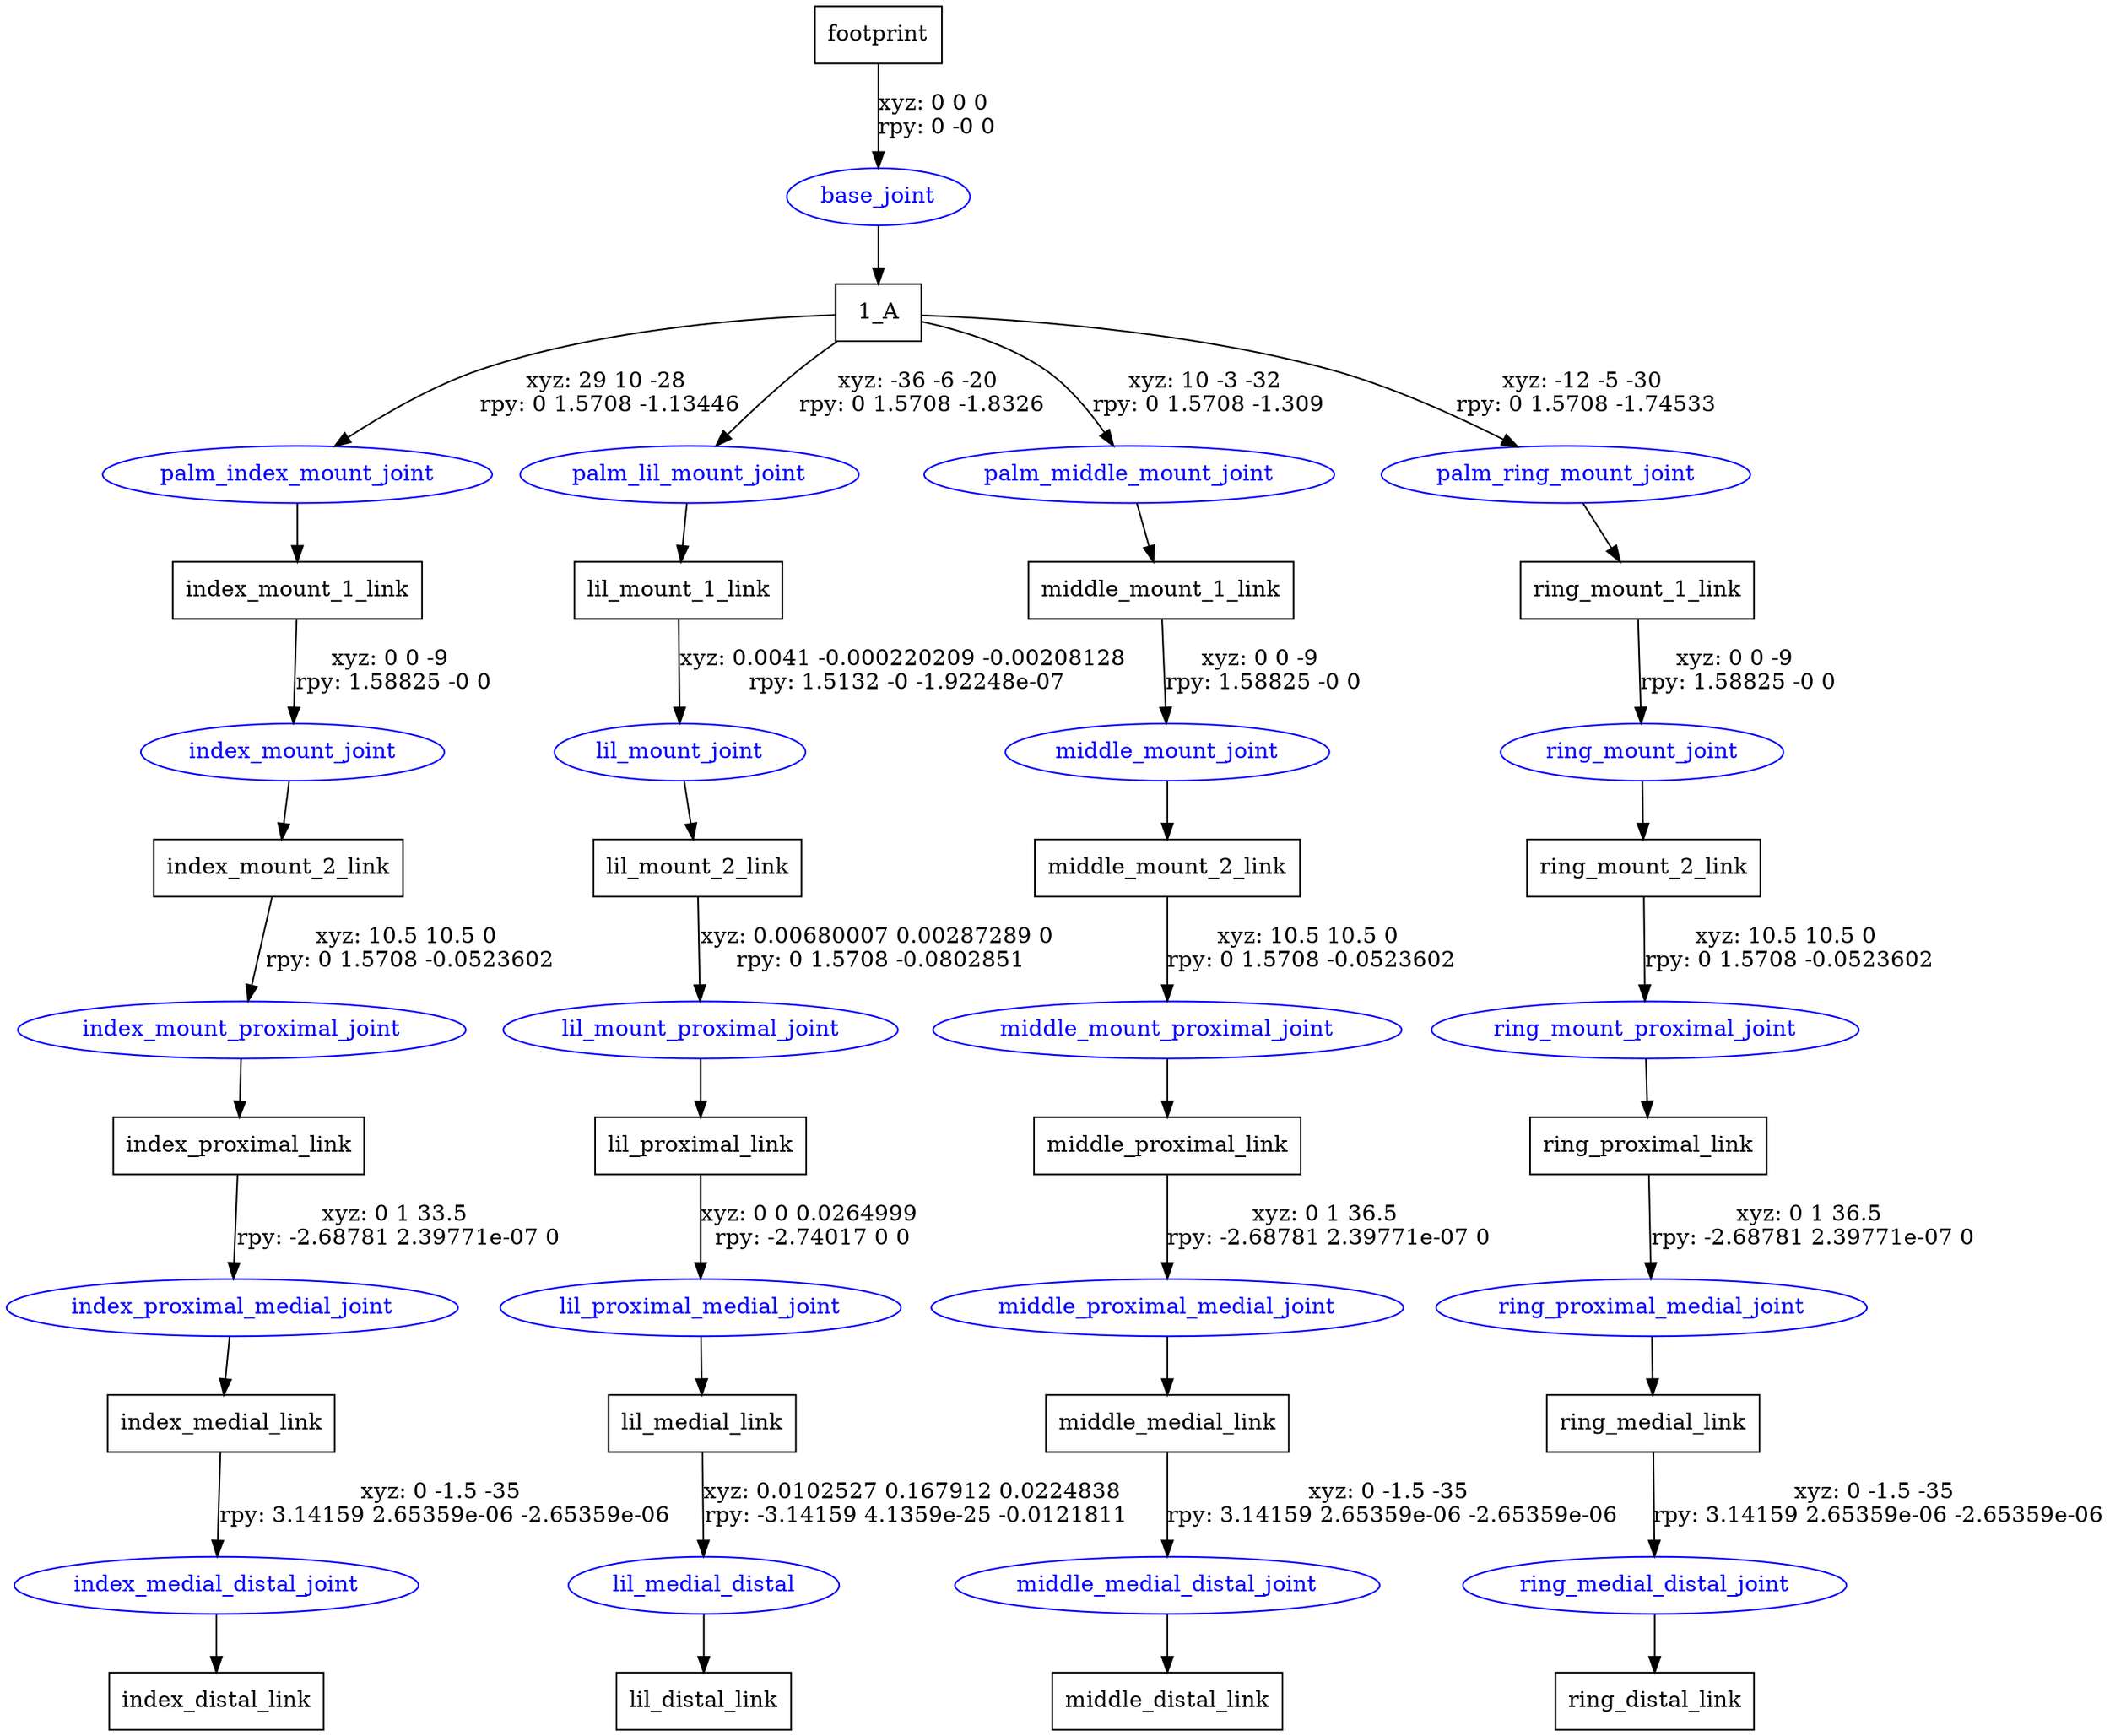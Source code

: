 digraph G {
node [shape=box];
"footprint" [label="footprint"];
"1_A" [label="1_A"];
"index_mount_1_link" [label="index_mount_1_link"];
"index_mount_2_link" [label="index_mount_2_link"];
"index_proximal_link" [label="index_proximal_link"];
"index_medial_link" [label="index_medial_link"];
"index_distal_link" [label="index_distal_link"];
"lil_mount_1_link" [label="lil_mount_1_link"];
"lil_mount_2_link" [label="lil_mount_2_link"];
"lil_proximal_link" [label="lil_proximal_link"];
"lil_medial_link" [label="lil_medial_link"];
"lil_distal_link" [label="lil_distal_link"];
"middle_mount_1_link" [label="middle_mount_1_link"];
"middle_mount_2_link" [label="middle_mount_2_link"];
"middle_proximal_link" [label="middle_proximal_link"];
"middle_medial_link" [label="middle_medial_link"];
"middle_distal_link" [label="middle_distal_link"];
"ring_mount_1_link" [label="ring_mount_1_link"];
"ring_mount_2_link" [label="ring_mount_2_link"];
"ring_proximal_link" [label="ring_proximal_link"];
"ring_medial_link" [label="ring_medial_link"];
"ring_distal_link" [label="ring_distal_link"];
node [shape=ellipse, color=blue, fontcolor=blue];
"footprint" -> "base_joint" [label="xyz: 0 0 0 \nrpy: 0 -0 0"]
"base_joint" -> "1_A"
"1_A" -> "palm_index_mount_joint" [label="xyz: 29 10 -28 \nrpy: 0 1.5708 -1.13446"]
"palm_index_mount_joint" -> "index_mount_1_link"
"index_mount_1_link" -> "index_mount_joint" [label="xyz: 0 0 -9 \nrpy: 1.58825 -0 0"]
"index_mount_joint" -> "index_mount_2_link"
"index_mount_2_link" -> "index_mount_proximal_joint" [label="xyz: 10.5 10.5 0 \nrpy: 0 1.5708 -0.0523602"]
"index_mount_proximal_joint" -> "index_proximal_link"
"index_proximal_link" -> "index_proximal_medial_joint" [label="xyz: 0 1 33.5 \nrpy: -2.68781 2.39771e-07 0"]
"index_proximal_medial_joint" -> "index_medial_link"
"index_medial_link" -> "index_medial_distal_joint" [label="xyz: 0 -1.5 -35 \nrpy: 3.14159 2.65359e-06 -2.65359e-06"]
"index_medial_distal_joint" -> "index_distal_link"
"1_A" -> "palm_lil_mount_joint" [label="xyz: -36 -6 -20 \nrpy: 0 1.5708 -1.8326"]
"palm_lil_mount_joint" -> "lil_mount_1_link"
"lil_mount_1_link" -> "lil_mount_joint" [label="xyz: 0.0041 -0.000220209 -0.00208128 \nrpy: 1.5132 -0 -1.92248e-07"]
"lil_mount_joint" -> "lil_mount_2_link"
"lil_mount_2_link" -> "lil_mount_proximal_joint" [label="xyz: 0.00680007 0.00287289 0 \nrpy: 0 1.5708 -0.0802851"]
"lil_mount_proximal_joint" -> "lil_proximal_link"
"lil_proximal_link" -> "lil_proximal_medial_joint" [label="xyz: 0 0 0.0264999 \nrpy: -2.74017 0 0"]
"lil_proximal_medial_joint" -> "lil_medial_link"
"lil_medial_link" -> "lil_medial_distal" [label="xyz: 0.0102527 0.167912 0.0224838 \nrpy: -3.14159 4.1359e-25 -0.0121811"]
"lil_medial_distal" -> "lil_distal_link"
"1_A" -> "palm_middle_mount_joint" [label="xyz: 10 -3 -32 \nrpy: 0 1.5708 -1.309"]
"palm_middle_mount_joint" -> "middle_mount_1_link"
"middle_mount_1_link" -> "middle_mount_joint" [label="xyz: 0 0 -9 \nrpy: 1.58825 -0 0"]
"middle_mount_joint" -> "middle_mount_2_link"
"middle_mount_2_link" -> "middle_mount_proximal_joint" [label="xyz: 10.5 10.5 0 \nrpy: 0 1.5708 -0.0523602"]
"middle_mount_proximal_joint" -> "middle_proximal_link"
"middle_proximal_link" -> "middle_proximal_medial_joint" [label="xyz: 0 1 36.5 \nrpy: -2.68781 2.39771e-07 0"]
"middle_proximal_medial_joint" -> "middle_medial_link"
"middle_medial_link" -> "middle_medial_distal_joint" [label="xyz: 0 -1.5 -35 \nrpy: 3.14159 2.65359e-06 -2.65359e-06"]
"middle_medial_distal_joint" -> "middle_distal_link"
"1_A" -> "palm_ring_mount_joint" [label="xyz: -12 -5 -30 \nrpy: 0 1.5708 -1.74533"]
"palm_ring_mount_joint" -> "ring_mount_1_link"
"ring_mount_1_link" -> "ring_mount_joint" [label="xyz: 0 0 -9 \nrpy: 1.58825 -0 0"]
"ring_mount_joint" -> "ring_mount_2_link"
"ring_mount_2_link" -> "ring_mount_proximal_joint" [label="xyz: 10.5 10.5 0 \nrpy: 0 1.5708 -0.0523602"]
"ring_mount_proximal_joint" -> "ring_proximal_link"
"ring_proximal_link" -> "ring_proximal_medial_joint" [label="xyz: 0 1 36.5 \nrpy: -2.68781 2.39771e-07 0"]
"ring_proximal_medial_joint" -> "ring_medial_link"
"ring_medial_link" -> "ring_medial_distal_joint" [label="xyz: 0 -1.5 -35 \nrpy: 3.14159 2.65359e-06 -2.65359e-06"]
"ring_medial_distal_joint" -> "ring_distal_link"
}
